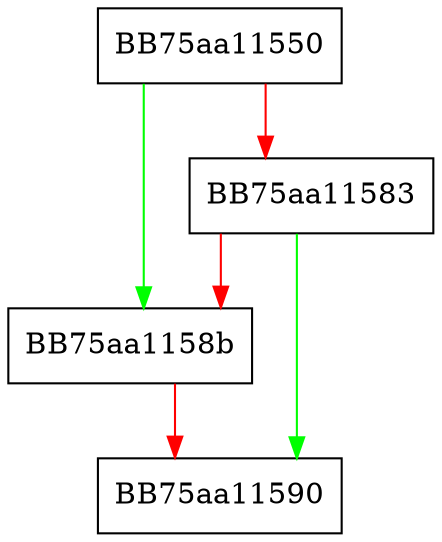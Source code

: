 digraph RpfAPI_VFS_FileExists {
  node [shape="box"];
  graph [splines=ortho];
  BB75aa11550 -> BB75aa1158b [color="green"];
  BB75aa11550 -> BB75aa11583 [color="red"];
  BB75aa11583 -> BB75aa11590 [color="green"];
  BB75aa11583 -> BB75aa1158b [color="red"];
  BB75aa1158b -> BB75aa11590 [color="red"];
}